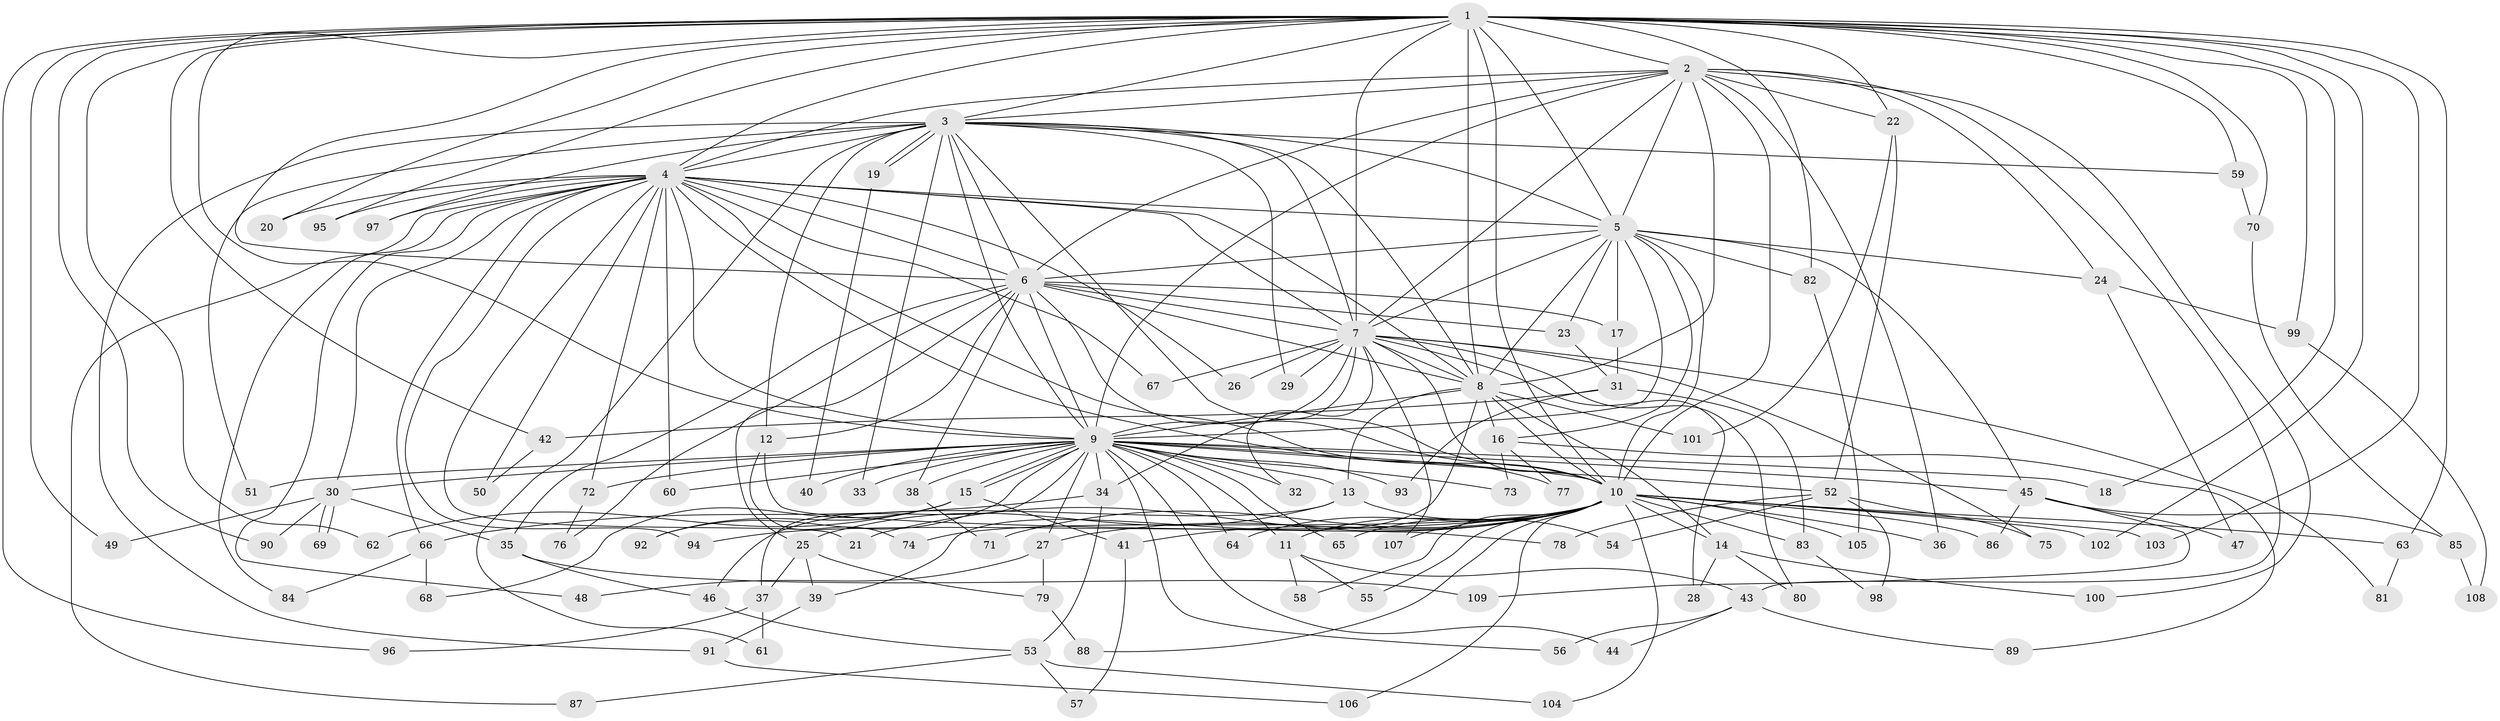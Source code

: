 // Generated by graph-tools (version 1.1) at 2025/13/03/09/25 04:13:46]
// undirected, 109 vertices, 243 edges
graph export_dot {
graph [start="1"]
  node [color=gray90,style=filled];
  1;
  2;
  3;
  4;
  5;
  6;
  7;
  8;
  9;
  10;
  11;
  12;
  13;
  14;
  15;
  16;
  17;
  18;
  19;
  20;
  21;
  22;
  23;
  24;
  25;
  26;
  27;
  28;
  29;
  30;
  31;
  32;
  33;
  34;
  35;
  36;
  37;
  38;
  39;
  40;
  41;
  42;
  43;
  44;
  45;
  46;
  47;
  48;
  49;
  50;
  51;
  52;
  53;
  54;
  55;
  56;
  57;
  58;
  59;
  60;
  61;
  62;
  63;
  64;
  65;
  66;
  67;
  68;
  69;
  70;
  71;
  72;
  73;
  74;
  75;
  76;
  77;
  78;
  79;
  80;
  81;
  82;
  83;
  84;
  85;
  86;
  87;
  88;
  89;
  90;
  91;
  92;
  93;
  94;
  95;
  96;
  97;
  98;
  99;
  100;
  101;
  102;
  103;
  104;
  105;
  106;
  107;
  108;
  109;
  1 -- 2;
  1 -- 3;
  1 -- 4;
  1 -- 5;
  1 -- 6;
  1 -- 7;
  1 -- 8;
  1 -- 9;
  1 -- 10;
  1 -- 18;
  1 -- 20;
  1 -- 22;
  1 -- 42;
  1 -- 49;
  1 -- 59;
  1 -- 62;
  1 -- 63;
  1 -- 70;
  1 -- 82;
  1 -- 90;
  1 -- 95;
  1 -- 96;
  1 -- 99;
  1 -- 102;
  1 -- 103;
  2 -- 3;
  2 -- 4;
  2 -- 5;
  2 -- 6;
  2 -- 7;
  2 -- 8;
  2 -- 9;
  2 -- 10;
  2 -- 22;
  2 -- 24;
  2 -- 36;
  2 -- 43;
  2 -- 100;
  3 -- 4;
  3 -- 5;
  3 -- 6;
  3 -- 7;
  3 -- 8;
  3 -- 9;
  3 -- 10;
  3 -- 12;
  3 -- 19;
  3 -- 19;
  3 -- 29;
  3 -- 33;
  3 -- 51;
  3 -- 59;
  3 -- 61;
  3 -- 91;
  3 -- 97;
  4 -- 5;
  4 -- 6;
  4 -- 7;
  4 -- 8;
  4 -- 9;
  4 -- 10;
  4 -- 20;
  4 -- 21;
  4 -- 26;
  4 -- 30;
  4 -- 48;
  4 -- 50;
  4 -- 60;
  4 -- 66;
  4 -- 67;
  4 -- 72;
  4 -- 77;
  4 -- 84;
  4 -- 87;
  4 -- 94;
  4 -- 95;
  4 -- 97;
  5 -- 6;
  5 -- 7;
  5 -- 8;
  5 -- 9;
  5 -- 10;
  5 -- 16;
  5 -- 17;
  5 -- 23;
  5 -- 24;
  5 -- 45;
  5 -- 82;
  6 -- 7;
  6 -- 8;
  6 -- 9;
  6 -- 10;
  6 -- 12;
  6 -- 17;
  6 -- 23;
  6 -- 25;
  6 -- 35;
  6 -- 38;
  6 -- 76;
  7 -- 8;
  7 -- 9;
  7 -- 10;
  7 -- 26;
  7 -- 28;
  7 -- 29;
  7 -- 32;
  7 -- 34;
  7 -- 67;
  7 -- 75;
  7 -- 80;
  7 -- 81;
  7 -- 107;
  8 -- 9;
  8 -- 10;
  8 -- 13;
  8 -- 14;
  8 -- 16;
  8 -- 39;
  8 -- 101;
  9 -- 10;
  9 -- 11;
  9 -- 13;
  9 -- 15;
  9 -- 15;
  9 -- 18;
  9 -- 27;
  9 -- 30;
  9 -- 32;
  9 -- 33;
  9 -- 34;
  9 -- 37;
  9 -- 38;
  9 -- 40;
  9 -- 44;
  9 -- 45;
  9 -- 51;
  9 -- 52;
  9 -- 56;
  9 -- 60;
  9 -- 64;
  9 -- 65;
  9 -- 72;
  9 -- 73;
  9 -- 92;
  9 -- 93;
  10 -- 11;
  10 -- 14;
  10 -- 21;
  10 -- 27;
  10 -- 36;
  10 -- 41;
  10 -- 55;
  10 -- 58;
  10 -- 63;
  10 -- 64;
  10 -- 65;
  10 -- 71;
  10 -- 74;
  10 -- 83;
  10 -- 86;
  10 -- 88;
  10 -- 94;
  10 -- 102;
  10 -- 103;
  10 -- 104;
  10 -- 105;
  10 -- 106;
  10 -- 107;
  11 -- 43;
  11 -- 55;
  11 -- 58;
  12 -- 74;
  12 -- 78;
  13 -- 25;
  13 -- 46;
  13 -- 54;
  14 -- 28;
  14 -- 80;
  14 -- 100;
  15 -- 41;
  15 -- 62;
  15 -- 68;
  15 -- 92;
  16 -- 73;
  16 -- 77;
  16 -- 89;
  17 -- 31;
  19 -- 40;
  22 -- 52;
  22 -- 101;
  23 -- 31;
  24 -- 47;
  24 -- 99;
  25 -- 37;
  25 -- 39;
  25 -- 79;
  27 -- 48;
  27 -- 79;
  30 -- 35;
  30 -- 49;
  30 -- 69;
  30 -- 69;
  30 -- 90;
  31 -- 42;
  31 -- 83;
  31 -- 93;
  34 -- 53;
  34 -- 66;
  35 -- 46;
  35 -- 109;
  37 -- 61;
  37 -- 96;
  38 -- 71;
  39 -- 91;
  41 -- 57;
  42 -- 50;
  43 -- 44;
  43 -- 56;
  43 -- 89;
  45 -- 47;
  45 -- 85;
  45 -- 86;
  45 -- 109;
  46 -- 53;
  52 -- 54;
  52 -- 75;
  52 -- 78;
  52 -- 98;
  53 -- 57;
  53 -- 87;
  53 -- 104;
  59 -- 70;
  63 -- 81;
  66 -- 68;
  66 -- 84;
  70 -- 85;
  72 -- 76;
  79 -- 88;
  82 -- 105;
  83 -- 98;
  85 -- 108;
  91 -- 106;
  99 -- 108;
}
